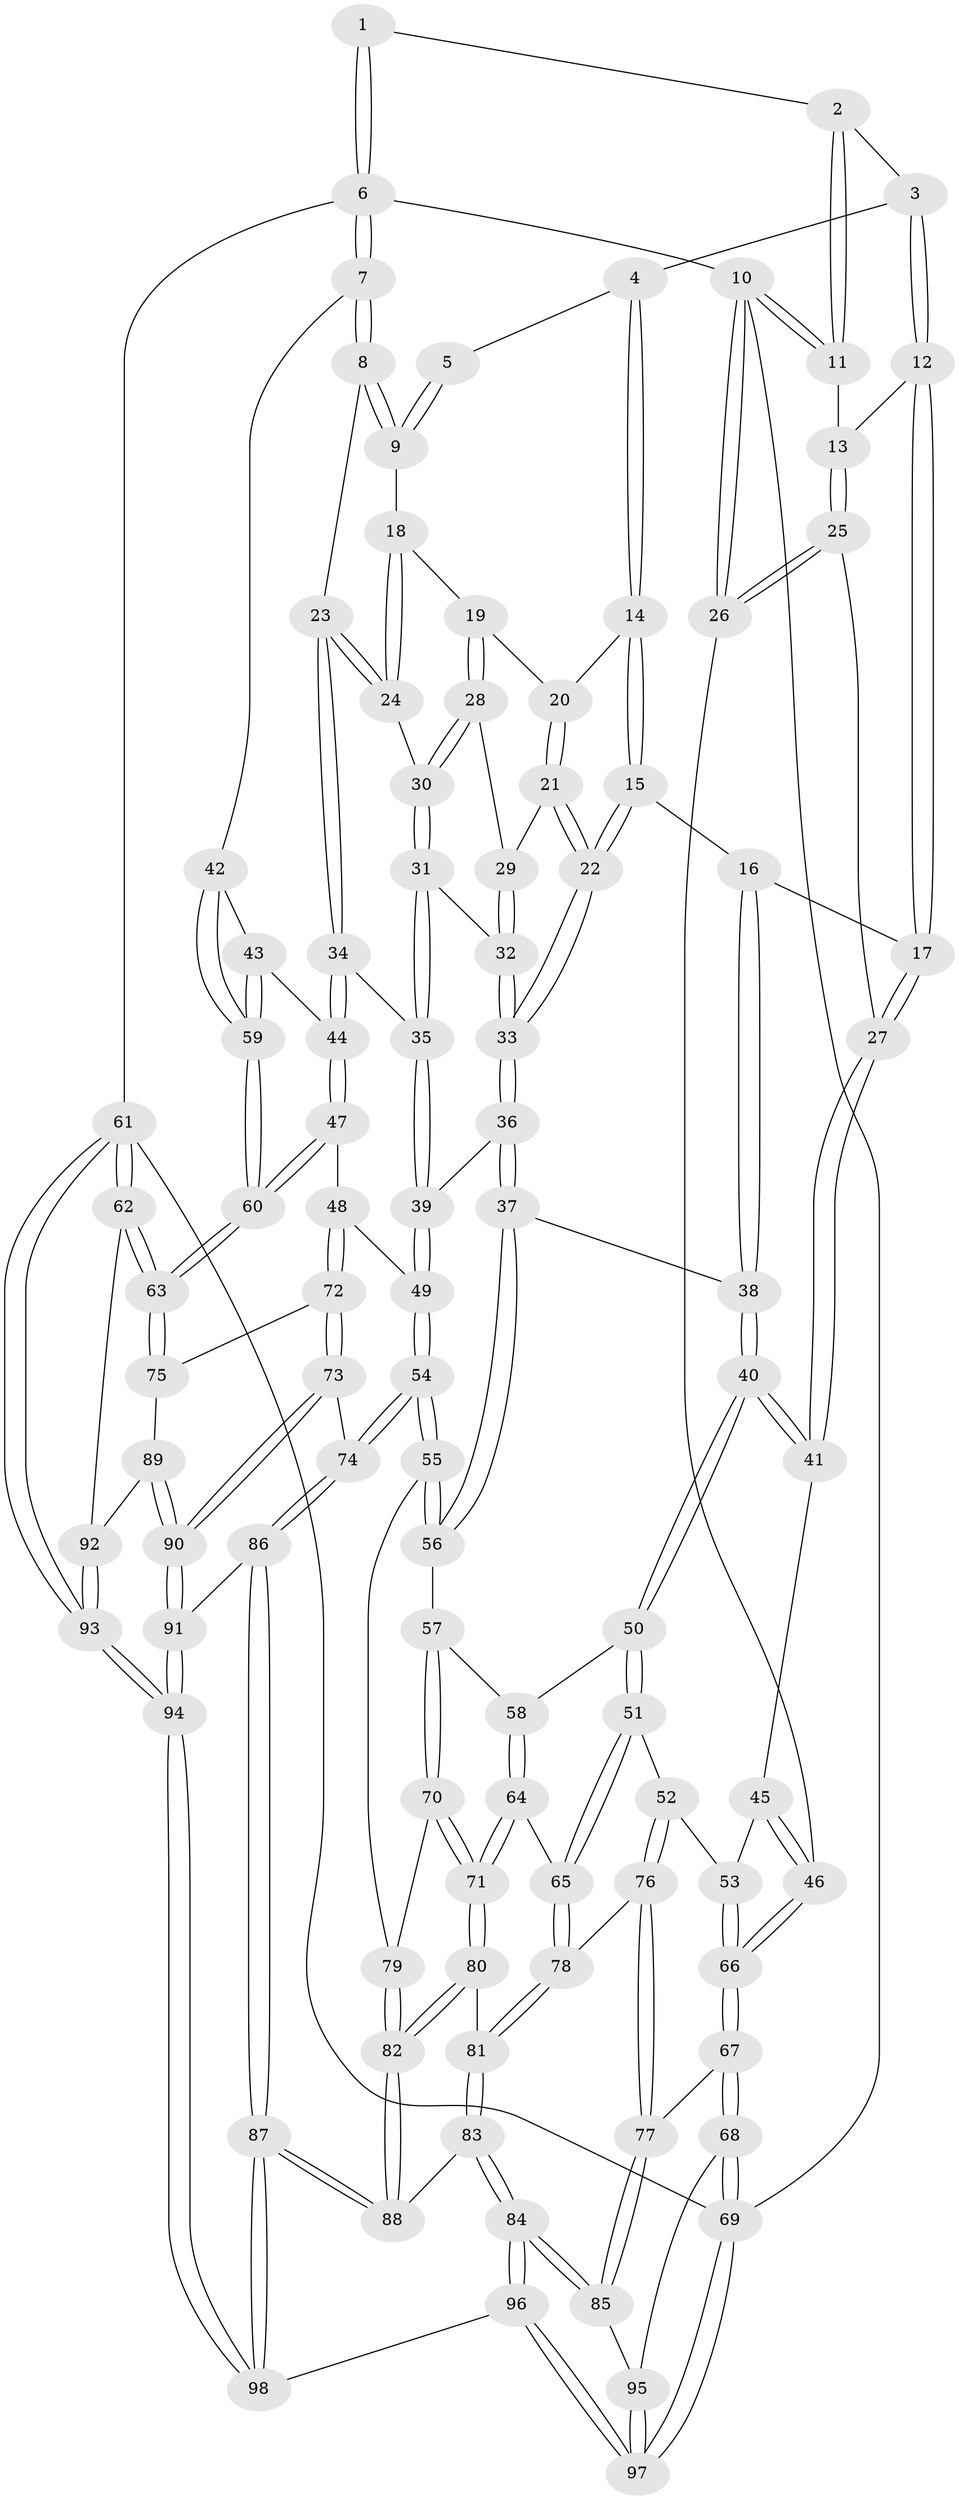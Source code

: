 // Generated by graph-tools (version 1.1) at 2025/51/03/09/25 03:51:01]
// undirected, 98 vertices, 242 edges
graph export_dot {
graph [start="1"]
  node [color=gray90,style=filled];
  1 [pos="+0.8838217871347157+0"];
  2 [pos="+0.5741484180421517+0"];
  3 [pos="+0.57548335666482+0"];
  4 [pos="+0.5844464805181622+0"];
  5 [pos="+0.8069549216567421+0.11761976893108073"];
  6 [pos="+1+0"];
  7 [pos="+1+0.09474284929425361"];
  8 [pos="+1+0.15886309561766288"];
  9 [pos="+0.8533955457870558+0.1649467660952138"];
  10 [pos="+0+0"];
  11 [pos="+0+0"];
  12 [pos="+0.3347135860649703+0.17648346890850866"];
  13 [pos="+0.07282591374867203+0"];
  14 [pos="+0.5912137968094617+0.06668039793739353"];
  15 [pos="+0.4559070453111382+0.2858003232051702"];
  16 [pos="+0.379875866044779+0.2947712333921497"];
  17 [pos="+0.3498946986382621+0.29585435593467874"];
  18 [pos="+0.8227143299892427+0.18498555225671898"];
  19 [pos="+0.7421831631204981+0.2181886381275498"];
  20 [pos="+0.6079825498593601+0.09756185095072355"];
  21 [pos="+0.6185960954313424+0.3012625796609481"];
  22 [pos="+0.572131776238246+0.3592499788479654"];
  23 [pos="+0.8711397916902047+0.37894145188394895"];
  24 [pos="+0.821203912413476+0.34362540223050275"];
  25 [pos="+0.16551217263200127+0.2741859121381577"];
  26 [pos="+0+0.374647178326402"];
  27 [pos="+0.2806747794351054+0.36759867521509554"];
  28 [pos="+0.7346642162575838+0.2774214552676909"];
  29 [pos="+0.713013254123152+0.28802493738240076"];
  30 [pos="+0.7871139162999576+0.3273968574017492"];
  31 [pos="+0.7052665079220019+0.3913082430502289"];
  32 [pos="+0.6942040448427348+0.38809490062614876"];
  33 [pos="+0.5841879865725125+0.4062762321344527"];
  34 [pos="+0.8609803144479633+0.4257044476300632"];
  35 [pos="+0.7635898202678981+0.4527183556391134"];
  36 [pos="+0.5808993898150435+0.4277876286859127"];
  37 [pos="+0.5665733232373701+0.4514052653287565"];
  38 [pos="+0.48541866539394407+0.4420262015362712"];
  39 [pos="+0.7225035445859745+0.4953705401987565"];
  40 [pos="+0.33567236233362996+0.4608265773739014"];
  41 [pos="+0.2798638234131851+0.37236218014316"];
  42 [pos="+1+0.26828421723205376"];
  43 [pos="+0.9701104613313635+0.45890759147896104"];
  44 [pos="+0.8772019744028525+0.464199312999253"];
  45 [pos="+0.26480660827506625+0.38313966137032995"];
  46 [pos="+0+0.38181807141744256"];
  47 [pos="+0.8908298212342319+0.5356664821877943"];
  48 [pos="+0.8584683139604808+0.5865338776667226"];
  49 [pos="+0.7212077442936652+0.5381371591773596"];
  50 [pos="+0.3415603815058566+0.481163063868739"];
  51 [pos="+0.23300404903999677+0.6225150654038467"];
  52 [pos="+0.2253613048683032+0.6201660461068158"];
  53 [pos="+0.14118419311914396+0.5117150225899938"];
  54 [pos="+0.6136523683396365+0.6735897681334488"];
  55 [pos="+0.5822301273207053+0.6525623738636748"];
  56 [pos="+0.5430752618808407+0.5885595331668929"];
  57 [pos="+0.41558374229929634+0.5640074457946885"];
  58 [pos="+0.3593125999752229+0.5048829885702909"];
  59 [pos="+1+0.5987999135306802"];
  60 [pos="+1+0.6064004058126834"];
  61 [pos="+1+1"];
  62 [pos="+1+0.9932500700286655"];
  63 [pos="+1+0.6841725428499844"];
  64 [pos="+0.2913142790551257+0.6607250712951758"];
  65 [pos="+0.25229675506869687+0.6440298303033645"];
  66 [pos="+0+0.5620882034749122"];
  67 [pos="+0+0.6268412318777109"];
  68 [pos="+0+1"];
  69 [pos="+0+1"];
  70 [pos="+0.34560566613114896+0.6845703291722561"];
  71 [pos="+0.33738897151464453+0.690845321587614"];
  72 [pos="+0.8575959297926652+0.5920338173899478"];
  73 [pos="+0.7989918369106661+0.7326908313043123"];
  74 [pos="+0.6333092733732303+0.7031864581334568"];
  75 [pos="+1+0.7166077816292007"];
  76 [pos="+0.1252071876817937+0.6850310787693046"];
  77 [pos="+0.05143554670711038+0.6881593485389695"];
  78 [pos="+0.20667465978626812+0.7471775206457822"];
  79 [pos="+0.49848317021001975+0.6946200550206314"];
  80 [pos="+0.3372295632875855+0.7025249921683392"];
  81 [pos="+0.21344916036458292+0.7688930004854984"];
  82 [pos="+0.37620077903696936+0.8368898440542183"];
  83 [pos="+0.20350104227334526+0.8723700745156212"];
  84 [pos="+0.20077831760679932+0.8743973579563677"];
  85 [pos="+0.18918509403062936+0.8737443429486369"];
  86 [pos="+0.575150315352226+0.8851042027643382"];
  87 [pos="+0.5038955715004271+0.974523305582827"];
  88 [pos="+0.3755261193270953+0.8475265613089794"];
  89 [pos="+0.908038947800064+0.7701041033344225"];
  90 [pos="+0.8307186620642756+0.7691610472954797"];
  91 [pos="+0.8120014358229429+0.91094322825838"];
  92 [pos="+0.9502237838755659+0.845247088495231"];
  93 [pos="+0.9824019189368017+1"];
  94 [pos="+0.9407609027011828+1"];
  95 [pos="+0.17017071651065546+0.8793884583205489"];
  96 [pos="+0.284757512039164+1"];
  97 [pos="+0+1"];
  98 [pos="+0.5071512087958241+1"];
  1 -- 2;
  1 -- 6;
  1 -- 6;
  2 -- 3;
  2 -- 11;
  2 -- 11;
  3 -- 4;
  3 -- 12;
  3 -- 12;
  4 -- 5;
  4 -- 14;
  4 -- 14;
  5 -- 9;
  5 -- 9;
  6 -- 7;
  6 -- 7;
  6 -- 10;
  6 -- 61;
  7 -- 8;
  7 -- 8;
  7 -- 42;
  8 -- 9;
  8 -- 9;
  8 -- 23;
  9 -- 18;
  10 -- 11;
  10 -- 11;
  10 -- 26;
  10 -- 26;
  10 -- 69;
  11 -- 13;
  12 -- 13;
  12 -- 17;
  12 -- 17;
  13 -- 25;
  13 -- 25;
  14 -- 15;
  14 -- 15;
  14 -- 20;
  15 -- 16;
  15 -- 22;
  15 -- 22;
  16 -- 17;
  16 -- 38;
  16 -- 38;
  17 -- 27;
  17 -- 27;
  18 -- 19;
  18 -- 24;
  18 -- 24;
  19 -- 20;
  19 -- 28;
  19 -- 28;
  20 -- 21;
  20 -- 21;
  21 -- 22;
  21 -- 22;
  21 -- 29;
  22 -- 33;
  22 -- 33;
  23 -- 24;
  23 -- 24;
  23 -- 34;
  23 -- 34;
  24 -- 30;
  25 -- 26;
  25 -- 26;
  25 -- 27;
  26 -- 46;
  27 -- 41;
  27 -- 41;
  28 -- 29;
  28 -- 30;
  28 -- 30;
  29 -- 32;
  29 -- 32;
  30 -- 31;
  30 -- 31;
  31 -- 32;
  31 -- 35;
  31 -- 35;
  32 -- 33;
  32 -- 33;
  33 -- 36;
  33 -- 36;
  34 -- 35;
  34 -- 44;
  34 -- 44;
  35 -- 39;
  35 -- 39;
  36 -- 37;
  36 -- 37;
  36 -- 39;
  37 -- 38;
  37 -- 56;
  37 -- 56;
  38 -- 40;
  38 -- 40;
  39 -- 49;
  39 -- 49;
  40 -- 41;
  40 -- 41;
  40 -- 50;
  40 -- 50;
  41 -- 45;
  42 -- 43;
  42 -- 59;
  42 -- 59;
  43 -- 44;
  43 -- 59;
  43 -- 59;
  44 -- 47;
  44 -- 47;
  45 -- 46;
  45 -- 46;
  45 -- 53;
  46 -- 66;
  46 -- 66;
  47 -- 48;
  47 -- 60;
  47 -- 60;
  48 -- 49;
  48 -- 72;
  48 -- 72;
  49 -- 54;
  49 -- 54;
  50 -- 51;
  50 -- 51;
  50 -- 58;
  51 -- 52;
  51 -- 65;
  51 -- 65;
  52 -- 53;
  52 -- 76;
  52 -- 76;
  53 -- 66;
  53 -- 66;
  54 -- 55;
  54 -- 55;
  54 -- 74;
  54 -- 74;
  55 -- 56;
  55 -- 56;
  55 -- 79;
  56 -- 57;
  57 -- 58;
  57 -- 70;
  57 -- 70;
  58 -- 64;
  58 -- 64;
  59 -- 60;
  59 -- 60;
  60 -- 63;
  60 -- 63;
  61 -- 62;
  61 -- 62;
  61 -- 93;
  61 -- 93;
  61 -- 69;
  62 -- 63;
  62 -- 63;
  62 -- 92;
  63 -- 75;
  63 -- 75;
  64 -- 65;
  64 -- 71;
  64 -- 71;
  65 -- 78;
  65 -- 78;
  66 -- 67;
  66 -- 67;
  67 -- 68;
  67 -- 68;
  67 -- 77;
  68 -- 69;
  68 -- 69;
  68 -- 95;
  69 -- 97;
  69 -- 97;
  70 -- 71;
  70 -- 71;
  70 -- 79;
  71 -- 80;
  71 -- 80;
  72 -- 73;
  72 -- 73;
  72 -- 75;
  73 -- 74;
  73 -- 90;
  73 -- 90;
  74 -- 86;
  74 -- 86;
  75 -- 89;
  76 -- 77;
  76 -- 77;
  76 -- 78;
  77 -- 85;
  77 -- 85;
  78 -- 81;
  78 -- 81;
  79 -- 82;
  79 -- 82;
  80 -- 81;
  80 -- 82;
  80 -- 82;
  81 -- 83;
  81 -- 83;
  82 -- 88;
  82 -- 88;
  83 -- 84;
  83 -- 84;
  83 -- 88;
  84 -- 85;
  84 -- 85;
  84 -- 96;
  84 -- 96;
  85 -- 95;
  86 -- 87;
  86 -- 87;
  86 -- 91;
  87 -- 88;
  87 -- 88;
  87 -- 98;
  87 -- 98;
  89 -- 90;
  89 -- 90;
  89 -- 92;
  90 -- 91;
  90 -- 91;
  91 -- 94;
  91 -- 94;
  92 -- 93;
  92 -- 93;
  93 -- 94;
  93 -- 94;
  94 -- 98;
  94 -- 98;
  95 -- 97;
  95 -- 97;
  96 -- 97;
  96 -- 97;
  96 -- 98;
}
